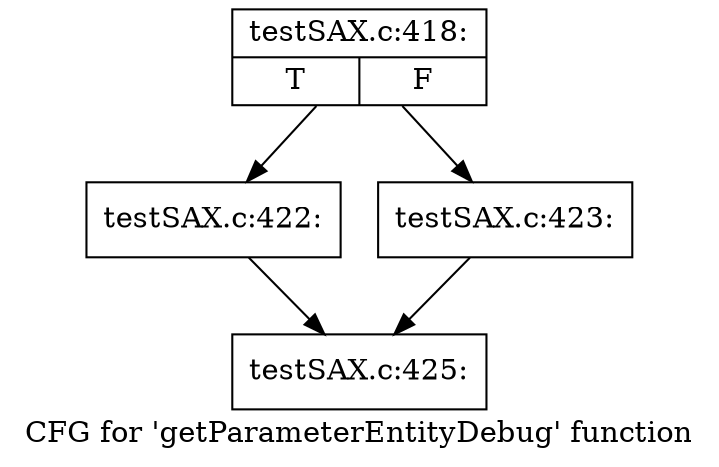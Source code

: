 digraph "CFG for 'getParameterEntityDebug' function" {
	label="CFG for 'getParameterEntityDebug' function";

	Node0x5645f70 [shape=record,label="{testSAX.c:418:|{<s0>T|<s1>F}}"];
	Node0x5645f70 -> Node0x5646430;
	Node0x5645f70 -> Node0x5646480;
	Node0x5646430 [shape=record,label="{testSAX.c:422:}"];
	Node0x5646430 -> Node0x5647810;
	Node0x5646480 [shape=record,label="{testSAX.c:423:}"];
	Node0x5646480 -> Node0x5647810;
	Node0x5647810 [shape=record,label="{testSAX.c:425:}"];
}
